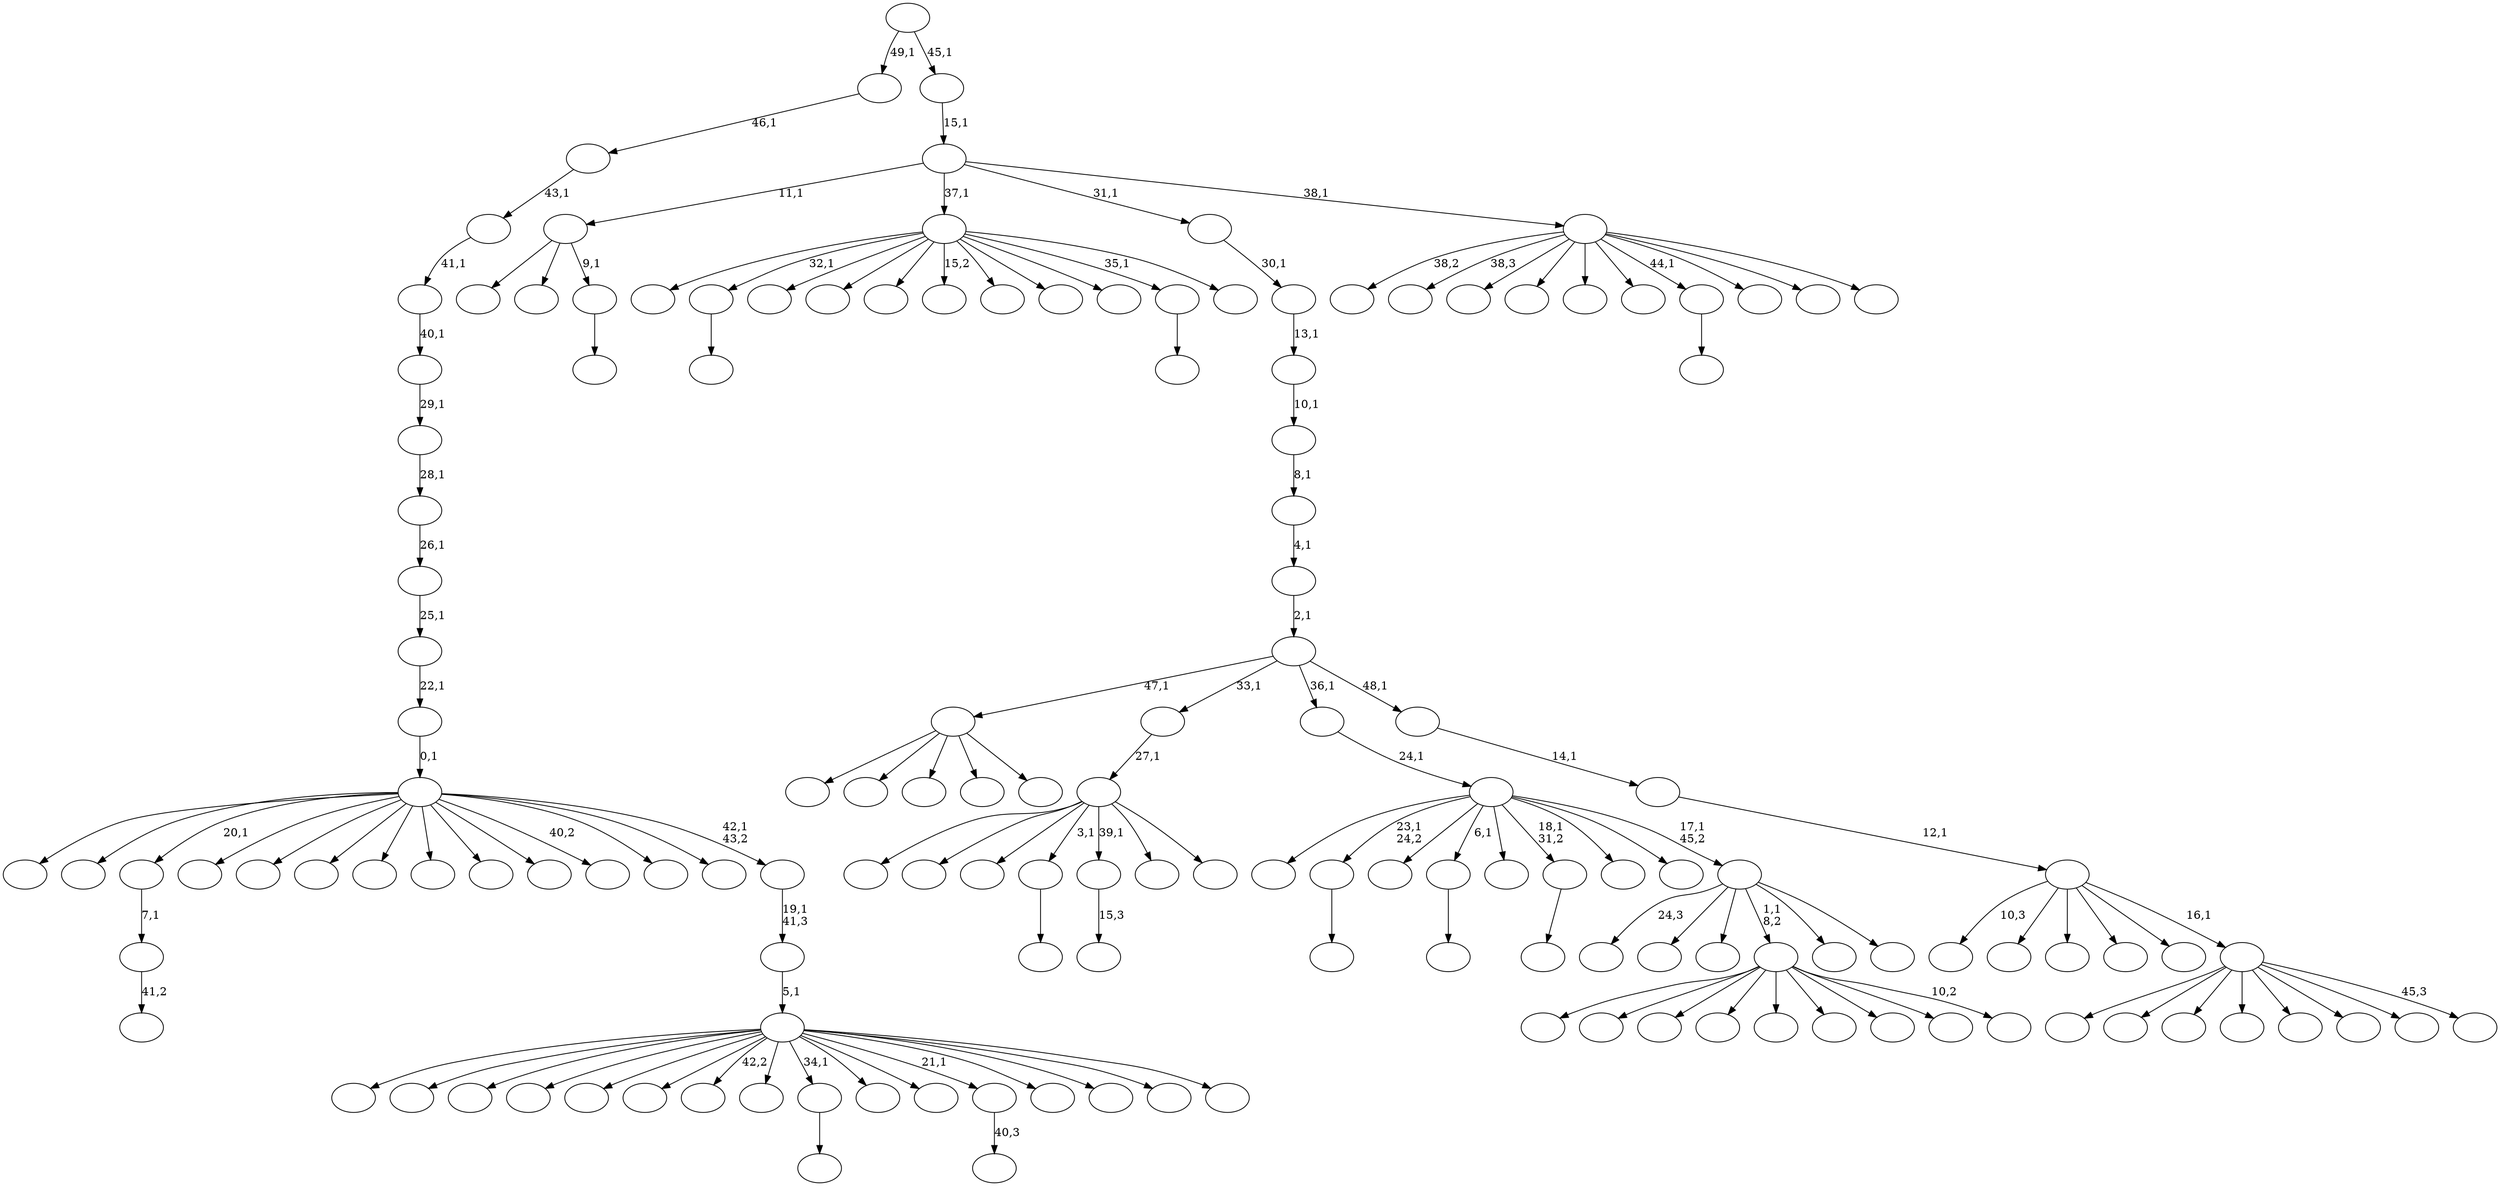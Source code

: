 digraph T {
	150 [label=""]
	149 [label=""]
	148 [label=""]
	147 [label=""]
	146 [label=""]
	145 [label=""]
	144 [label=""]
	143 [label=""]
	142 [label=""]
	141 [label=""]
	140 [label=""]
	139 [label=""]
	138 [label=""]
	137 [label=""]
	136 [label=""]
	135 [label=""]
	134 [label=""]
	133 [label=""]
	132 [label=""]
	131 [label=""]
	130 [label=""]
	129 [label=""]
	128 [label=""]
	127 [label=""]
	126 [label=""]
	125 [label=""]
	124 [label=""]
	123 [label=""]
	122 [label=""]
	121 [label=""]
	120 [label=""]
	119 [label=""]
	118 [label=""]
	117 [label=""]
	116 [label=""]
	115 [label=""]
	114 [label=""]
	113 [label=""]
	112 [label=""]
	111 [label=""]
	110 [label=""]
	109 [label=""]
	108 [label=""]
	107 [label=""]
	106 [label=""]
	105 [label=""]
	104 [label=""]
	103 [label=""]
	102 [label=""]
	101 [label=""]
	100 [label=""]
	99 [label=""]
	98 [label=""]
	97 [label=""]
	96 [label=""]
	95 [label=""]
	94 [label=""]
	93 [label=""]
	92 [label=""]
	91 [label=""]
	90 [label=""]
	89 [label=""]
	88 [label=""]
	87 [label=""]
	86 [label=""]
	85 [label=""]
	84 [label=""]
	83 [label=""]
	82 [label=""]
	81 [label=""]
	80 [label=""]
	79 [label=""]
	78 [label=""]
	77 [label=""]
	76 [label=""]
	75 [label=""]
	74 [label=""]
	73 [label=""]
	72 [label=""]
	71 [label=""]
	70 [label=""]
	69 [label=""]
	68 [label=""]
	67 [label=""]
	66 [label=""]
	65 [label=""]
	64 [label=""]
	63 [label=""]
	62 [label=""]
	61 [label=""]
	60 [label=""]
	59 [label=""]
	58 [label=""]
	57 [label=""]
	56 [label=""]
	55 [label=""]
	54 [label=""]
	53 [label=""]
	52 [label=""]
	51 [label=""]
	50 [label=""]
	49 [label=""]
	48 [label=""]
	47 [label=""]
	46 [label=""]
	45 [label=""]
	44 [label=""]
	43 [label=""]
	42 [label=""]
	41 [label=""]
	40 [label=""]
	39 [label=""]
	38 [label=""]
	37 [label=""]
	36 [label=""]
	35 [label=""]
	34 [label=""]
	33 [label=""]
	32 [label=""]
	31 [label=""]
	30 [label=""]
	29 [label=""]
	28 [label=""]
	27 [label=""]
	26 [label=""]
	25 [label=""]
	24 [label=""]
	23 [label=""]
	22 [label=""]
	21 [label=""]
	20 [label=""]
	19 [label=""]
	18 [label=""]
	17 [label=""]
	16 [label=""]
	15 [label=""]
	14 [label=""]
	13 [label=""]
	12 [label=""]
	11 [label=""]
	10 [label=""]
	9 [label=""]
	8 [label=""]
	7 [label=""]
	6 [label=""]
	5 [label=""]
	4 [label=""]
	3 [label=""]
	2 [label=""]
	1 [label=""]
	0 [label=""]
	141 -> 142 [label=""]
	136 -> 137 [label=""]
	129 -> 130 [label=""]
	121 -> 122 [label="41,2"]
	120 -> 121 [label="7,1"]
	98 -> 99 [label=""]
	93 -> 102 [label=""]
	93 -> 101 [label=""]
	93 -> 97 [label=""]
	93 -> 96 [label=""]
	93 -> 94 [label=""]
	84 -> 85 [label=""]
	82 -> 83 [label=""]
	76 -> 77 [label="15,3"]
	67 -> 68 [label="40,3"]
	64 -> 65 [label=""]
	58 -> 59 [label=""]
	55 -> 147 [label=""]
	55 -> 134 [label=""]
	55 -> 106 [label=""]
	55 -> 98 [label="3,1"]
	55 -> 76 [label="39,1"]
	55 -> 74 [label=""]
	55 -> 56 [label=""]
	54 -> 55 [label="27,1"]
	50 -> 150 [label=""]
	50 -> 139 [label=""]
	50 -> 118 [label=""]
	50 -> 105 [label=""]
	50 -> 103 [label=""]
	50 -> 87 [label=""]
	50 -> 70 [label=""]
	50 -> 53 [label=""]
	50 -> 51 [label="10,2"]
	48 -> 49 [label=""]
	47 -> 123 [label=""]
	47 -> 69 [label=""]
	47 -> 48 [label="9,1"]
	38 -> 140 [label="24,3"]
	38 -> 133 [label=""]
	38 -> 126 [label=""]
	38 -> 50 [label="1,1\n8,2"]
	38 -> 40 [label=""]
	38 -> 39 [label=""]
	37 -> 146 [label=""]
	37 -> 136 [label="23,1\n24,2"]
	37 -> 131 [label=""]
	37 -> 129 [label="6,1"]
	37 -> 115 [label=""]
	37 -> 82 [label="18,1\n31,2"]
	37 -> 78 [label=""]
	37 -> 63 [label=""]
	37 -> 38 [label="17,1\n45,2"]
	36 -> 37 [label="24,1"]
	34 -> 145 [label=""]
	34 -> 141 [label="32,1"]
	34 -> 116 [label=""]
	34 -> 112 [label=""]
	34 -> 107 [label=""]
	34 -> 92 [label="15,2"]
	34 -> 88 [label=""]
	34 -> 81 [label=""]
	34 -> 62 [label=""]
	34 -> 58 [label="35,1"]
	34 -> 35 [label=""]
	30 -> 135 [label=""]
	30 -> 124 [label=""]
	30 -> 113 [label=""]
	30 -> 110 [label=""]
	30 -> 104 [label=""]
	30 -> 95 [label=""]
	30 -> 90 [label="42,2"]
	30 -> 89 [label=""]
	30 -> 84 [label="34,1"]
	30 -> 72 [label=""]
	30 -> 71 [label=""]
	30 -> 67 [label="21,1"]
	30 -> 61 [label=""]
	30 -> 42 [label=""]
	30 -> 41 [label=""]
	30 -> 31 [label=""]
	29 -> 30 [label="5,1"]
	28 -> 29 [label="19,1\n41,3"]
	27 -> 149 [label=""]
	27 -> 125 [label=""]
	27 -> 120 [label="20,1"]
	27 -> 109 [label=""]
	27 -> 100 [label=""]
	27 -> 80 [label=""]
	27 -> 79 [label=""]
	27 -> 73 [label=""]
	27 -> 66 [label=""]
	27 -> 57 [label=""]
	27 -> 52 [label="40,2"]
	27 -> 45 [label=""]
	27 -> 32 [label=""]
	27 -> 28 [label="42,1\n43,2"]
	26 -> 27 [label="0,1"]
	25 -> 26 [label="22,1"]
	24 -> 25 [label="25,1"]
	23 -> 24 [label="26,1"]
	22 -> 23 [label="28,1"]
	21 -> 22 [label="29,1"]
	20 -> 21 [label="40,1"]
	19 -> 20 [label="41,1"]
	18 -> 19 [label="43,1"]
	17 -> 18 [label="46,1"]
	15 -> 143 [label=""]
	15 -> 132 [label=""]
	15 -> 127 [label=""]
	15 -> 119 [label=""]
	15 -> 86 [label=""]
	15 -> 75 [label=""]
	15 -> 60 [label=""]
	15 -> 16 [label="45,3"]
	14 -> 148 [label="10,3"]
	14 -> 138 [label=""]
	14 -> 91 [label=""]
	14 -> 46 [label=""]
	14 -> 33 [label=""]
	14 -> 15 [label="16,1"]
	13 -> 14 [label="12,1"]
	12 -> 13 [label="14,1"]
	11 -> 93 [label="47,1"]
	11 -> 54 [label="33,1"]
	11 -> 36 [label="36,1"]
	11 -> 12 [label="48,1"]
	10 -> 11 [label="2,1"]
	9 -> 10 [label="4,1"]
	8 -> 9 [label="8,1"]
	7 -> 8 [label="10,1"]
	6 -> 7 [label="13,1"]
	5 -> 6 [label="30,1"]
	3 -> 144 [label="38,2"]
	3 -> 128 [label="38,3"]
	3 -> 117 [label=""]
	3 -> 114 [label=""]
	3 -> 111 [label=""]
	3 -> 108 [label=""]
	3 -> 64 [label="44,1"]
	3 -> 44 [label=""]
	3 -> 43 [label=""]
	3 -> 4 [label=""]
	2 -> 47 [label="11,1"]
	2 -> 34 [label="37,1"]
	2 -> 5 [label="31,1"]
	2 -> 3 [label="38,1"]
	1 -> 2 [label="15,1"]
	0 -> 17 [label="49,1"]
	0 -> 1 [label="45,1"]
}
